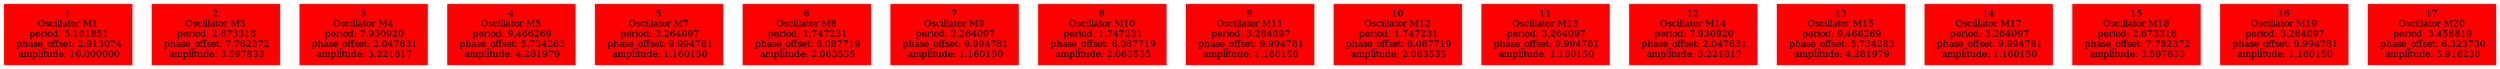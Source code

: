  digraph g{ forcelabels=true;
1 [label=<1<BR />Oscillator M1<BR /> period: 5.101851<BR /> phase_offset: 2.913074<BR /> amplitude: 10.000000>, shape=box,color=red,style=filled,fontsize=8];2 [label=<2<BR />Oscillator M3<BR /> period: 2.673316<BR /> phase_offset: 7.782372<BR /> amplitude: 3.597833>, shape=box,color=red,style=filled,fontsize=8];3 [label=<3<BR />Oscillator M4<BR /> period: 7.930920<BR /> phase_offset: 2.047631<BR /> amplitude: 3.221817>, shape=box,color=red,style=filled,fontsize=8];4 [label=<4<BR />Oscillator M5<BR /> period: 9.466269<BR /> phase_offset: 5.734283<BR /> amplitude: 4.281979>, shape=box,color=red,style=filled,fontsize=8];5 [label=<5<BR />Oscillator M7<BR /> period: 3.264097<BR /> phase_offset: 9.994781<BR /> amplitude: 1.160150>, shape=box,color=red,style=filled,fontsize=8];6 [label=<6<BR />Oscillator M8<BR /> period: 1.747231<BR /> phase_offset: 6.087719<BR /> amplitude: 2.063535>, shape=box,color=red,style=filled,fontsize=8];7 [label=<7<BR />Oscillator M9<BR /> period: 3.264097<BR /> phase_offset: 9.994781<BR /> amplitude: 1.160150>, shape=box,color=red,style=filled,fontsize=8];8 [label=<8<BR />Oscillator M10<BR /> period: 1.747231<BR /> phase_offset: 6.087719<BR /> amplitude: 2.063535>, shape=box,color=red,style=filled,fontsize=8];9 [label=<9<BR />Oscillator M11<BR /> period: 3.264097<BR /> phase_offset: 9.994781<BR /> amplitude: 1.160150>, shape=box,color=red,style=filled,fontsize=8];10 [label=<10<BR />Oscillator M12<BR /> period: 1.747231<BR /> phase_offset: 6.087719<BR /> amplitude: 2.063535>, shape=box,color=red,style=filled,fontsize=8];11 [label=<11<BR />Oscillator M13<BR /> period: 3.264097<BR /> phase_offset: 9.994781<BR /> amplitude: 1.160150>, shape=box,color=red,style=filled,fontsize=8];12 [label=<12<BR />Oscillator M14<BR /> period: 7.930920<BR /> phase_offset: 2.047631<BR /> amplitude: 3.221817>, shape=box,color=red,style=filled,fontsize=8];13 [label=<13<BR />Oscillator M15<BR /> period: 9.466269<BR /> phase_offset: 5.734283<BR /> amplitude: 4.281979>, shape=box,color=red,style=filled,fontsize=8];14 [label=<14<BR />Oscillator M17<BR /> period: 3.264097<BR /> phase_offset: 9.994781<BR /> amplitude: 1.160150>, shape=box,color=red,style=filled,fontsize=8];15 [label=<15<BR />Oscillator M18<BR /> period: 2.673316<BR /> phase_offset: 7.782372<BR /> amplitude: 3.597833>, shape=box,color=red,style=filled,fontsize=8];16 [label=<16<BR />Oscillator M19<BR /> period: 3.264097<BR /> phase_offset: 9.994781<BR /> amplitude: 1.160150>, shape=box,color=red,style=filled,fontsize=8];17 [label=<17<BR />Oscillator M20<BR /> period: 3.456819<BR /> phase_offset: 6.323730<BR /> amplitude: 5.916230>, shape=box,color=red,style=filled,fontsize=8]; }
